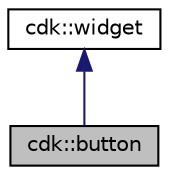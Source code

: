 digraph "cdk::button"
{
 // LATEX_PDF_SIZE
  edge [fontname="Helvetica",fontsize="10",labelfontname="Helvetica",labelfontsize="10"];
  node [fontname="Helvetica",fontsize="10",shape=record];
  Node1 [label="cdk::button",height=0.2,width=0.4,color="black", fillcolor="grey75", style="filled", fontcolor="black",tooltip="Create and manage a curses button widget."];
  Node2 -> Node1 [dir="back",color="midnightblue",fontsize="10",style="solid",fontname="Helvetica"];
  Node2 [label="cdk::widget",height=0.2,width=0.4,color="black", fillcolor="white", style="filled",URL="$structcdk_1_1widget.html",tooltip=" "];
}
